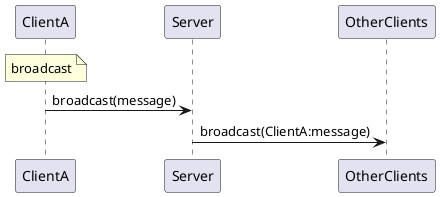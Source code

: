 @startuml


note over ClientA:broadcast

ClientA-> Server:broadcast(message)
Server->OtherClients:broadcast(ClientA:message)
@enduml